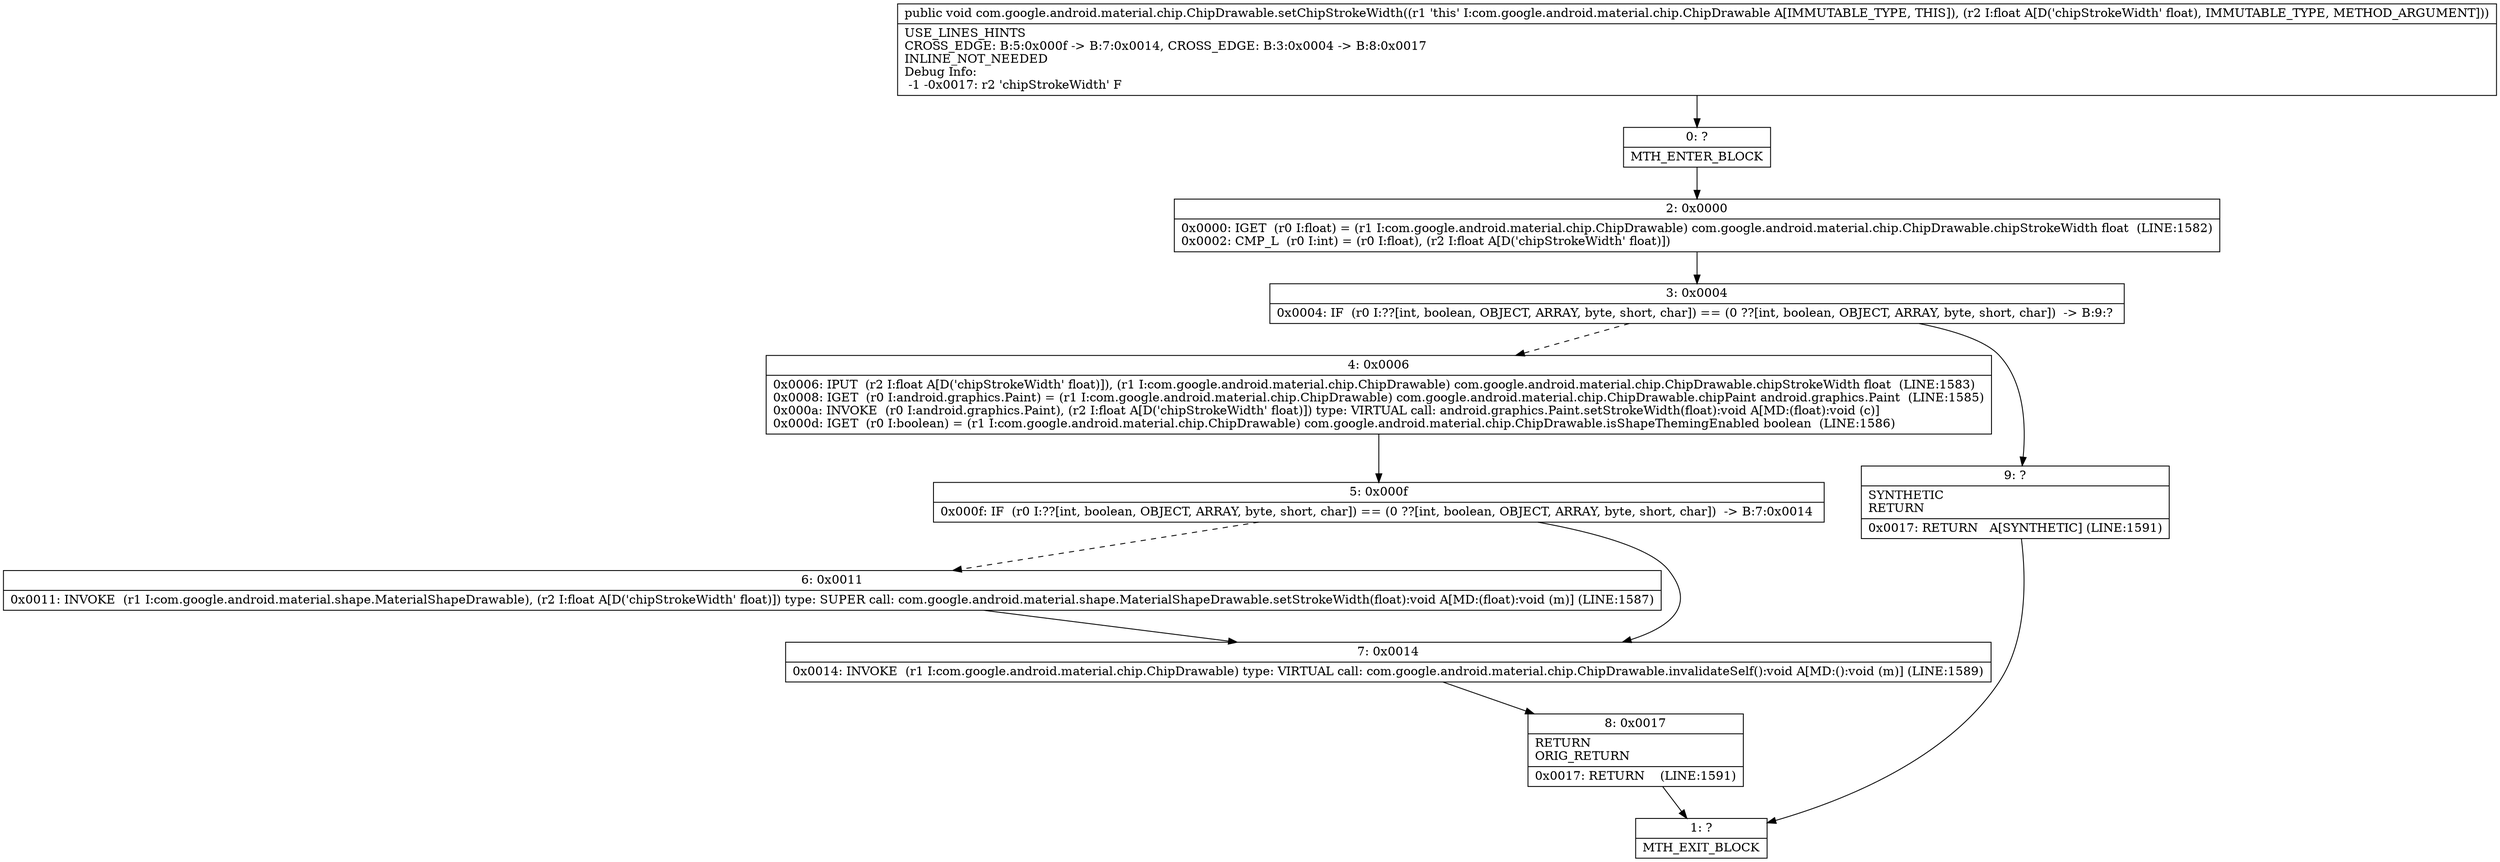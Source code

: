 digraph "CFG forcom.google.android.material.chip.ChipDrawable.setChipStrokeWidth(F)V" {
Node_0 [shape=record,label="{0\:\ ?|MTH_ENTER_BLOCK\l}"];
Node_2 [shape=record,label="{2\:\ 0x0000|0x0000: IGET  (r0 I:float) = (r1 I:com.google.android.material.chip.ChipDrawable) com.google.android.material.chip.ChipDrawable.chipStrokeWidth float  (LINE:1582)\l0x0002: CMP_L  (r0 I:int) = (r0 I:float), (r2 I:float A[D('chipStrokeWidth' float)]) \l}"];
Node_3 [shape=record,label="{3\:\ 0x0004|0x0004: IF  (r0 I:??[int, boolean, OBJECT, ARRAY, byte, short, char]) == (0 ??[int, boolean, OBJECT, ARRAY, byte, short, char])  \-\> B:9:? \l}"];
Node_4 [shape=record,label="{4\:\ 0x0006|0x0006: IPUT  (r2 I:float A[D('chipStrokeWidth' float)]), (r1 I:com.google.android.material.chip.ChipDrawable) com.google.android.material.chip.ChipDrawable.chipStrokeWidth float  (LINE:1583)\l0x0008: IGET  (r0 I:android.graphics.Paint) = (r1 I:com.google.android.material.chip.ChipDrawable) com.google.android.material.chip.ChipDrawable.chipPaint android.graphics.Paint  (LINE:1585)\l0x000a: INVOKE  (r0 I:android.graphics.Paint), (r2 I:float A[D('chipStrokeWidth' float)]) type: VIRTUAL call: android.graphics.Paint.setStrokeWidth(float):void A[MD:(float):void (c)]\l0x000d: IGET  (r0 I:boolean) = (r1 I:com.google.android.material.chip.ChipDrawable) com.google.android.material.chip.ChipDrawable.isShapeThemingEnabled boolean  (LINE:1586)\l}"];
Node_5 [shape=record,label="{5\:\ 0x000f|0x000f: IF  (r0 I:??[int, boolean, OBJECT, ARRAY, byte, short, char]) == (0 ??[int, boolean, OBJECT, ARRAY, byte, short, char])  \-\> B:7:0x0014 \l}"];
Node_6 [shape=record,label="{6\:\ 0x0011|0x0011: INVOKE  (r1 I:com.google.android.material.shape.MaterialShapeDrawable), (r2 I:float A[D('chipStrokeWidth' float)]) type: SUPER call: com.google.android.material.shape.MaterialShapeDrawable.setStrokeWidth(float):void A[MD:(float):void (m)] (LINE:1587)\l}"];
Node_7 [shape=record,label="{7\:\ 0x0014|0x0014: INVOKE  (r1 I:com.google.android.material.chip.ChipDrawable) type: VIRTUAL call: com.google.android.material.chip.ChipDrawable.invalidateSelf():void A[MD:():void (m)] (LINE:1589)\l}"];
Node_8 [shape=record,label="{8\:\ 0x0017|RETURN\lORIG_RETURN\l|0x0017: RETURN    (LINE:1591)\l}"];
Node_1 [shape=record,label="{1\:\ ?|MTH_EXIT_BLOCK\l}"];
Node_9 [shape=record,label="{9\:\ ?|SYNTHETIC\lRETURN\l|0x0017: RETURN   A[SYNTHETIC] (LINE:1591)\l}"];
MethodNode[shape=record,label="{public void com.google.android.material.chip.ChipDrawable.setChipStrokeWidth((r1 'this' I:com.google.android.material.chip.ChipDrawable A[IMMUTABLE_TYPE, THIS]), (r2 I:float A[D('chipStrokeWidth' float), IMMUTABLE_TYPE, METHOD_ARGUMENT]))  | USE_LINES_HINTS\lCROSS_EDGE: B:5:0x000f \-\> B:7:0x0014, CROSS_EDGE: B:3:0x0004 \-\> B:8:0x0017\lINLINE_NOT_NEEDED\lDebug Info:\l  \-1 \-0x0017: r2 'chipStrokeWidth' F\l}"];
MethodNode -> Node_0;Node_0 -> Node_2;
Node_2 -> Node_3;
Node_3 -> Node_4[style=dashed];
Node_3 -> Node_9;
Node_4 -> Node_5;
Node_5 -> Node_6[style=dashed];
Node_5 -> Node_7;
Node_6 -> Node_7;
Node_7 -> Node_8;
Node_8 -> Node_1;
Node_9 -> Node_1;
}

